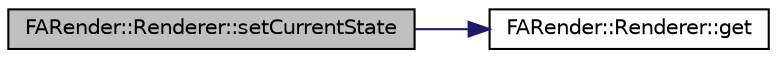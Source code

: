 digraph G
{
  edge [fontname="Helvetica",fontsize="10",labelfontname="Helvetica",labelfontsize="10"];
  node [fontname="Helvetica",fontsize="10",shape=record];
  rankdir="LR";
  Node1 [label="FARender::Renderer::setCurrentState",height=0.2,width=0.4,color="black", fillcolor="grey75", style="filled" fontcolor="black"];
  Node1 -> Node2 [color="midnightblue",fontsize="10",style="solid",fontname="Helvetica"];
  Node2 [label="FARender::Renderer::get",height=0.2,width=0.4,color="black", fillcolor="white", style="filled",URL="$class_f_a_render_1_1_renderer.html#a4e68b29718f806cb93cc71656c5a4c28"];
}
